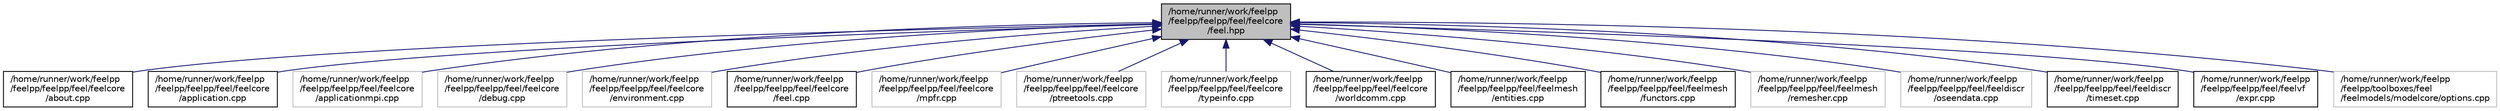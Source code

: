 digraph "/home/runner/work/feelpp/feelpp/feelpp/feel/feelcore/feel.hpp"
{
 // LATEX_PDF_SIZE
  edge [fontname="Helvetica",fontsize="10",labelfontname="Helvetica",labelfontsize="10"];
  node [fontname="Helvetica",fontsize="10",shape=record];
  Node1 [label="/home/runner/work/feelpp\l/feelpp/feelpp/feel/feelcore\l/feel.hpp",height=0.2,width=0.4,color="black", fillcolor="grey75", style="filled", fontcolor="black",tooltip="-*- mode: c++; coding: utf-8; tab-width: 4; indent-tabs-mode: nil; c-basic-offset: 4; show-trailing-w..."];
  Node1 -> Node2 [dir="back",color="midnightblue",fontsize="10",style="solid",fontname="Helvetica"];
  Node2 [label="/home/runner/work/feelpp\l/feelpp/feelpp/feel/feelcore\l/about.cpp",height=0.2,width=0.4,color="black", fillcolor="white", style="filled",URL="$about_8cpp.html",tooltip=" "];
  Node1 -> Node3 [dir="back",color="midnightblue",fontsize="10",style="solid",fontname="Helvetica"];
  Node3 [label="/home/runner/work/feelpp\l/feelpp/feelpp/feel/feelcore\l/application.cpp",height=0.2,width=0.4,color="black", fillcolor="white", style="filled",URL="$application_8cpp.html",tooltip=" "];
  Node1 -> Node4 [dir="back",color="midnightblue",fontsize="10",style="solid",fontname="Helvetica"];
  Node4 [label="/home/runner/work/feelpp\l/feelpp/feelpp/feel/feelcore\l/applicationmpi.cpp",height=0.2,width=0.4,color="grey75", fillcolor="white", style="filled",tooltip=" "];
  Node1 -> Node5 [dir="back",color="midnightblue",fontsize="10",style="solid",fontname="Helvetica"];
  Node5 [label="/home/runner/work/feelpp\l/feelpp/feelpp/feel/feelcore\l/debug.cpp",height=0.2,width=0.4,color="grey75", fillcolor="white", style="filled",tooltip=" "];
  Node1 -> Node6 [dir="back",color="midnightblue",fontsize="10",style="solid",fontname="Helvetica"];
  Node6 [label="/home/runner/work/feelpp\l/feelpp/feelpp/feel/feelcore\l/environment.cpp",height=0.2,width=0.4,color="grey75", fillcolor="white", style="filled",tooltip=" "];
  Node1 -> Node7 [dir="back",color="midnightblue",fontsize="10",style="solid",fontname="Helvetica"];
  Node7 [label="/home/runner/work/feelpp\l/feelpp/feelpp/feel/feelcore\l/feel.cpp",height=0.2,width=0.4,color="black", fillcolor="white", style="filled",URL="$feel_8cpp.html",tooltip=" "];
  Node1 -> Node8 [dir="back",color="midnightblue",fontsize="10",style="solid",fontname="Helvetica"];
  Node8 [label="/home/runner/work/feelpp\l/feelpp/feelpp/feel/feelcore\l/mpfr.cpp",height=0.2,width=0.4,color="grey75", fillcolor="white", style="filled",tooltip=" "];
  Node1 -> Node9 [dir="back",color="midnightblue",fontsize="10",style="solid",fontname="Helvetica"];
  Node9 [label="/home/runner/work/feelpp\l/feelpp/feelpp/feel/feelcore\l/ptreetools.cpp",height=0.2,width=0.4,color="grey75", fillcolor="white", style="filled",tooltip=" "];
  Node1 -> Node10 [dir="back",color="midnightblue",fontsize="10",style="solid",fontname="Helvetica"];
  Node10 [label="/home/runner/work/feelpp\l/feelpp/feelpp/feel/feelcore\l/typeinfo.cpp",height=0.2,width=0.4,color="grey75", fillcolor="white", style="filled",tooltip=" "];
  Node1 -> Node11 [dir="back",color="midnightblue",fontsize="10",style="solid",fontname="Helvetica"];
  Node11 [label="/home/runner/work/feelpp\l/feelpp/feelpp/feel/feelcore\l/worldcomm.cpp",height=0.2,width=0.4,color="black", fillcolor="white", style="filled",URL="$worldcomm_8cpp.html",tooltip=" "];
  Node1 -> Node12 [dir="back",color="midnightblue",fontsize="10",style="solid",fontname="Helvetica"];
  Node12 [label="/home/runner/work/feelpp\l/feelpp/feelpp/feel/feelmesh\l/entities.cpp",height=0.2,width=0.4,color="black", fillcolor="white", style="filled",URL="$entities_8cpp.html",tooltip=" "];
  Node1 -> Node13 [dir="back",color="midnightblue",fontsize="10",style="solid",fontname="Helvetica"];
  Node13 [label="/home/runner/work/feelpp\l/feelpp/feelpp/feel/feelmesh\l/functors.cpp",height=0.2,width=0.4,color="black", fillcolor="white", style="filled",URL="$functors_8cpp.html",tooltip=" "];
  Node1 -> Node14 [dir="back",color="midnightblue",fontsize="10",style="solid",fontname="Helvetica"];
  Node14 [label="/home/runner/work/feelpp\l/feelpp/feelpp/feel/feelmesh\l/remesher.cpp",height=0.2,width=0.4,color="grey75", fillcolor="white", style="filled",tooltip=" "];
  Node1 -> Node15 [dir="back",color="midnightblue",fontsize="10",style="solid",fontname="Helvetica"];
  Node15 [label="/home/runner/work/feelpp\l/feelpp/feelpp/feel/feeldiscr\l/oseendata.cpp",height=0.2,width=0.4,color="grey75", fillcolor="white", style="filled",tooltip=" "];
  Node1 -> Node16 [dir="back",color="midnightblue",fontsize="10",style="solid",fontname="Helvetica"];
  Node16 [label="/home/runner/work/feelpp\l/feelpp/feelpp/feel/feeldiscr\l/timeset.cpp",height=0.2,width=0.4,color="black", fillcolor="white", style="filled",URL="$timeset_8cpp.html",tooltip=" "];
  Node1 -> Node17 [dir="back",color="midnightblue",fontsize="10",style="solid",fontname="Helvetica"];
  Node17 [label="/home/runner/work/feelpp\l/feelpp/feelpp/feel/feelvf\l/expr.cpp",height=0.2,width=0.4,color="black", fillcolor="white", style="filled",URL="$expr_8cpp.html",tooltip=" "];
  Node1 -> Node18 [dir="back",color="midnightblue",fontsize="10",style="solid",fontname="Helvetica"];
  Node18 [label="/home/runner/work/feelpp\l/feelpp/toolboxes/feel\l/feelmodels/modelcore/options.cpp",height=0.2,width=0.4,color="grey75", fillcolor="white", style="filled",tooltip=" "];
}
